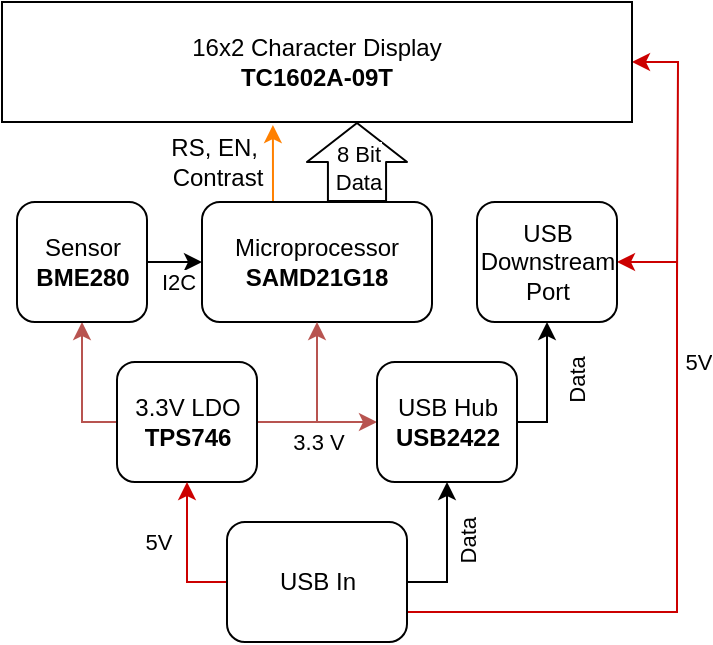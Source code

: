 <mxfile version="14.2.4" type="google"><diagram id="KOMUU0nq02dxpGqmJtKI" name="Page-1"><mxGraphModel dx="569" dy="318" grid="1" gridSize="10" guides="1" tooltips="1" connect="1" arrows="1" fold="1" page="1" pageScale="1" pageWidth="500" pageHeight="400" math="0" shadow="0"><root><mxCell id="0"/><mxCell id="1" parent="0"/><mxCell id="g18ZRu7_rRriH1R-tvQx-29" style="edgeStyle=orthogonalEdgeStyle;rounded=0;orthogonalLoop=1;jettySize=auto;html=1;exitX=1;exitY=0.5;exitDx=0;exitDy=0;strokeColor=#CC0000;startArrow=classic;startFill=1;endArrow=none;endFill=0;" parent="1" source="g18ZRu7_rRriH1R-tvQx-1" edge="1"><mxGeometry relative="1" as="geometry"><mxPoint x="413.5" y="180" as="targetPoint"/></mxGeometry></mxCell><mxCell id="g18ZRu7_rRriH1R-tvQx-1" value="16x2 Character Display&lt;br&gt;&lt;b&gt;TC1602A-09T&lt;/b&gt;" style="rounded=0;whiteSpace=wrap;html=1;" parent="1" vertex="1"><mxGeometry x="76" y="40" width="315" height="60" as="geometry"/></mxCell><mxCell id="g18ZRu7_rRriH1R-tvQx-30" style="edgeStyle=orthogonalEdgeStyle;rounded=0;orthogonalLoop=1;jettySize=auto;html=1;exitX=0.25;exitY=0;exitDx=0;exitDy=0;entryX=0.43;entryY=1.025;entryDx=0;entryDy=0;entryPerimeter=0;startArrow=none;startFill=0;endArrow=classic;endFill=1;strokeColor=#FF8000;" parent="1" source="g18ZRu7_rRriH1R-tvQx-2" target="g18ZRu7_rRriH1R-tvQx-1" edge="1"><mxGeometry relative="1" as="geometry"><Array as="points"><mxPoint x="211.5" y="140"/></Array></mxGeometry></mxCell><mxCell id="g18ZRu7_rRriH1R-tvQx-2" value="Microprocessor&lt;br&gt;&lt;b&gt;SAMD21G18&lt;/b&gt;" style="rounded=1;whiteSpace=wrap;html=1;" parent="1" vertex="1"><mxGeometry x="176" y="140" width="115" height="60" as="geometry"/></mxCell><mxCell id="g18ZRu7_rRriH1R-tvQx-13" value="3.3 V" style="edgeStyle=orthogonalEdgeStyle;rounded=0;orthogonalLoop=1;jettySize=auto;html=1;exitX=1;exitY=0.5;exitDx=0;exitDy=0;entryX=0;entryY=0.5;entryDx=0;entryDy=0;fillColor=#f8cecc;strokeColor=#b85450;" parent="1" source="g18ZRu7_rRriH1R-tvQx-3" target="g18ZRu7_rRriH1R-tvQx-7" edge="1"><mxGeometry y="-10" relative="1" as="geometry"><mxPoint as="offset"/></mxGeometry></mxCell><mxCell id="g18ZRu7_rRriH1R-tvQx-14" style="edgeStyle=orthogonalEdgeStyle;rounded=0;orthogonalLoop=1;jettySize=auto;html=1;entryX=0.5;entryY=1;entryDx=0;entryDy=0;fillColor=#f8cecc;strokeColor=#b85450;" parent="1" source="g18ZRu7_rRriH1R-tvQx-3" target="g18ZRu7_rRriH1R-tvQx-2" edge="1"><mxGeometry relative="1" as="geometry"><mxPoint x="233.5" y="210" as="targetPoint"/><Array as="points"><mxPoint x="233.5" y="250"/></Array></mxGeometry></mxCell><mxCell id="g18ZRu7_rRriH1R-tvQx-21" style="edgeStyle=orthogonalEdgeStyle;rounded=0;orthogonalLoop=1;jettySize=auto;html=1;exitX=0;exitY=0.5;exitDx=0;exitDy=0;entryX=0.5;entryY=1;entryDx=0;entryDy=0;fillColor=#f8cecc;strokeColor=#b85450;" parent="1" source="g18ZRu7_rRriH1R-tvQx-3" target="g18ZRu7_rRriH1R-tvQx-5" edge="1"><mxGeometry relative="1" as="geometry"><Array as="points"><mxPoint x="116.5" y="250"/></Array></mxGeometry></mxCell><mxCell id="g18ZRu7_rRriH1R-tvQx-3" value="3.3V LDO&lt;br&gt;&lt;b&gt;TPS746&lt;/b&gt;" style="rounded=1;whiteSpace=wrap;html=1;" parent="1" vertex="1"><mxGeometry x="133.5" y="220" width="70" height="60" as="geometry"/></mxCell><mxCell id="g18ZRu7_rRriH1R-tvQx-9" style="edgeStyle=orthogonalEdgeStyle;rounded=0;orthogonalLoop=1;jettySize=auto;html=1;exitX=1;exitY=0.5;exitDx=0;exitDy=0;entryX=0.5;entryY=1;entryDx=0;entryDy=0;" parent="1" source="g18ZRu7_rRriH1R-tvQx-4" target="g18ZRu7_rRriH1R-tvQx-7" edge="1"><mxGeometry relative="1" as="geometry"><mxPoint x="303.5" y="290" as="targetPoint"/><Array as="points"><mxPoint x="298.5" y="330"/></Array></mxGeometry></mxCell><mxCell id="g18ZRu7_rRriH1R-tvQx-10" value="Data" style="edgeLabel;html=1;align=center;verticalAlign=middle;resizable=0;points=[];rotation=-90;" parent="g18ZRu7_rRriH1R-tvQx-9" vertex="1" connectable="0"><mxGeometry x="-0.098" relative="1" as="geometry"><mxPoint x="10" y="-8.4" as="offset"/></mxGeometry></mxCell><mxCell id="g18ZRu7_rRriH1R-tvQx-11" style="edgeStyle=orthogonalEdgeStyle;rounded=0;orthogonalLoop=1;jettySize=auto;html=1;exitX=0;exitY=0.5;exitDx=0;exitDy=0;entryX=0.5;entryY=1;entryDx=0;entryDy=0;fillColor=#f8cecc;strokeColor=#CC0000;" parent="1" source="g18ZRu7_rRriH1R-tvQx-4" target="g18ZRu7_rRriH1R-tvQx-3" edge="1"><mxGeometry relative="1" as="geometry"><Array as="points"><mxPoint x="168.5" y="330"/></Array></mxGeometry></mxCell><mxCell id="g18ZRu7_rRriH1R-tvQx-12" value="5V" style="edgeLabel;html=1;align=center;verticalAlign=middle;resizable=0;points=[];rotation=0;" parent="g18ZRu7_rRriH1R-tvQx-11" vertex="1" connectable="0"><mxGeometry x="0.001" y="2" relative="1" as="geometry"><mxPoint x="-13" y="-4.76" as="offset"/></mxGeometry></mxCell><mxCell id="g18ZRu7_rRriH1R-tvQx-27" style="edgeStyle=orthogonalEdgeStyle;rounded=0;orthogonalLoop=1;jettySize=auto;html=1;exitX=1;exitY=0.75;exitDx=0;exitDy=0;entryX=1;entryY=0.5;entryDx=0;entryDy=0;fillColor=#f8cecc;strokeColor=#CC0000;" parent="1" source="g18ZRu7_rRriH1R-tvQx-4" target="g18ZRu7_rRriH1R-tvQx-8" edge="1"><mxGeometry relative="1" as="geometry"><mxPoint x="413.5" y="170" as="targetPoint"/><Array as="points"><mxPoint x="413.5" y="345"/><mxPoint x="413.5" y="170"/></Array></mxGeometry></mxCell><mxCell id="g18ZRu7_rRriH1R-tvQx-28" value="5V" style="edgeLabel;html=1;align=center;verticalAlign=middle;resizable=0;points=[];" parent="g18ZRu7_rRriH1R-tvQx-27" vertex="1" connectable="0"><mxGeometry x="0.567" relative="1" as="geometry"><mxPoint x="10" y="6.19" as="offset"/></mxGeometry></mxCell><mxCell id="g18ZRu7_rRriH1R-tvQx-4" value="USB In" style="rounded=1;whiteSpace=wrap;html=1;" parent="1" vertex="1"><mxGeometry x="188.5" y="300" width="90" height="60" as="geometry"/></mxCell><mxCell id="g18ZRu7_rRriH1R-tvQx-19" value="I2C" style="edgeStyle=orthogonalEdgeStyle;rounded=0;orthogonalLoop=1;jettySize=auto;html=1;exitX=1;exitY=0.5;exitDx=0;exitDy=0;entryX=0;entryY=0.5;entryDx=0;entryDy=0;" parent="1" source="g18ZRu7_rRriH1R-tvQx-5" target="g18ZRu7_rRriH1R-tvQx-2" edge="1"><mxGeometry x="0.091" y="-10" relative="1" as="geometry"><mxPoint as="offset"/></mxGeometry></mxCell><mxCell id="g18ZRu7_rRriH1R-tvQx-5" value="Sensor&lt;br&gt;&lt;b&gt;BME280&lt;/b&gt;" style="rounded=1;whiteSpace=wrap;html=1;" parent="1" vertex="1"><mxGeometry x="83.5" y="140" width="65" height="60" as="geometry"/></mxCell><mxCell id="g18ZRu7_rRriH1R-tvQx-25" style="edgeStyle=orthogonalEdgeStyle;rounded=0;orthogonalLoop=1;jettySize=auto;html=1;exitX=1;exitY=0.5;exitDx=0;exitDy=0;entryX=0.5;entryY=1;entryDx=0;entryDy=0;" parent="1" source="g18ZRu7_rRriH1R-tvQx-7" target="g18ZRu7_rRriH1R-tvQx-8" edge="1"><mxGeometry relative="1" as="geometry"><Array as="points"><mxPoint x="348.5" y="250"/></Array></mxGeometry></mxCell><mxCell id="g18ZRu7_rRriH1R-tvQx-26" value="Data" style="edgeLabel;html=1;align=center;verticalAlign=middle;resizable=0;points=[];rotation=-90;" parent="g18ZRu7_rRriH1R-tvQx-25" vertex="1" connectable="0"><mxGeometry x="0.397" relative="1" as="geometry"><mxPoint x="15" y="10.2" as="offset"/></mxGeometry></mxCell><mxCell id="g18ZRu7_rRriH1R-tvQx-7" value="USB Hub&lt;br&gt;&lt;b&gt;USB2422&lt;/b&gt;" style="rounded=1;whiteSpace=wrap;html=1;" parent="1" vertex="1"><mxGeometry x="263.5" y="220" width="70" height="60" as="geometry"/></mxCell><mxCell id="g18ZRu7_rRriH1R-tvQx-8" value="USB Downstream&lt;br&gt;Port" style="rounded=1;whiteSpace=wrap;html=1;" parent="1" vertex="1"><mxGeometry x="313.5" y="140" width="70" height="60" as="geometry"/></mxCell><mxCell id="g18ZRu7_rRriH1R-tvQx-22" value="" style="shape=flexArrow;endArrow=classic;html=1;width=29.07;endSize=6.163;" parent="1" edge="1"><mxGeometry width="50" height="50" relative="1" as="geometry"><mxPoint x="253.5" y="140" as="sourcePoint"/><mxPoint x="253.5" y="100" as="targetPoint"/><Array as="points"/></mxGeometry></mxCell><mxCell id="g18ZRu7_rRriH1R-tvQx-24" value="8 Bit&lt;br&gt;Data" style="edgeLabel;html=1;align=center;verticalAlign=middle;resizable=0;points=[];spacing=4;" parent="g18ZRu7_rRriH1R-tvQx-22" vertex="1" connectable="0"><mxGeometry x="-0.406" y="-1" relative="1" as="geometry"><mxPoint x="-1" y="-5" as="offset"/></mxGeometry></mxCell><mxCell id="g18ZRu7_rRriH1R-tvQx-32" value="RS, EN,&amp;nbsp;&lt;br&gt;Contrast" style="text;html=1;strokeColor=none;fillColor=none;align=center;verticalAlign=middle;whiteSpace=wrap;rounded=0;" parent="1" vertex="1"><mxGeometry x="158.5" y="110" width="50" height="20" as="geometry"/></mxCell></root></mxGraphModel></diagram></mxfile>